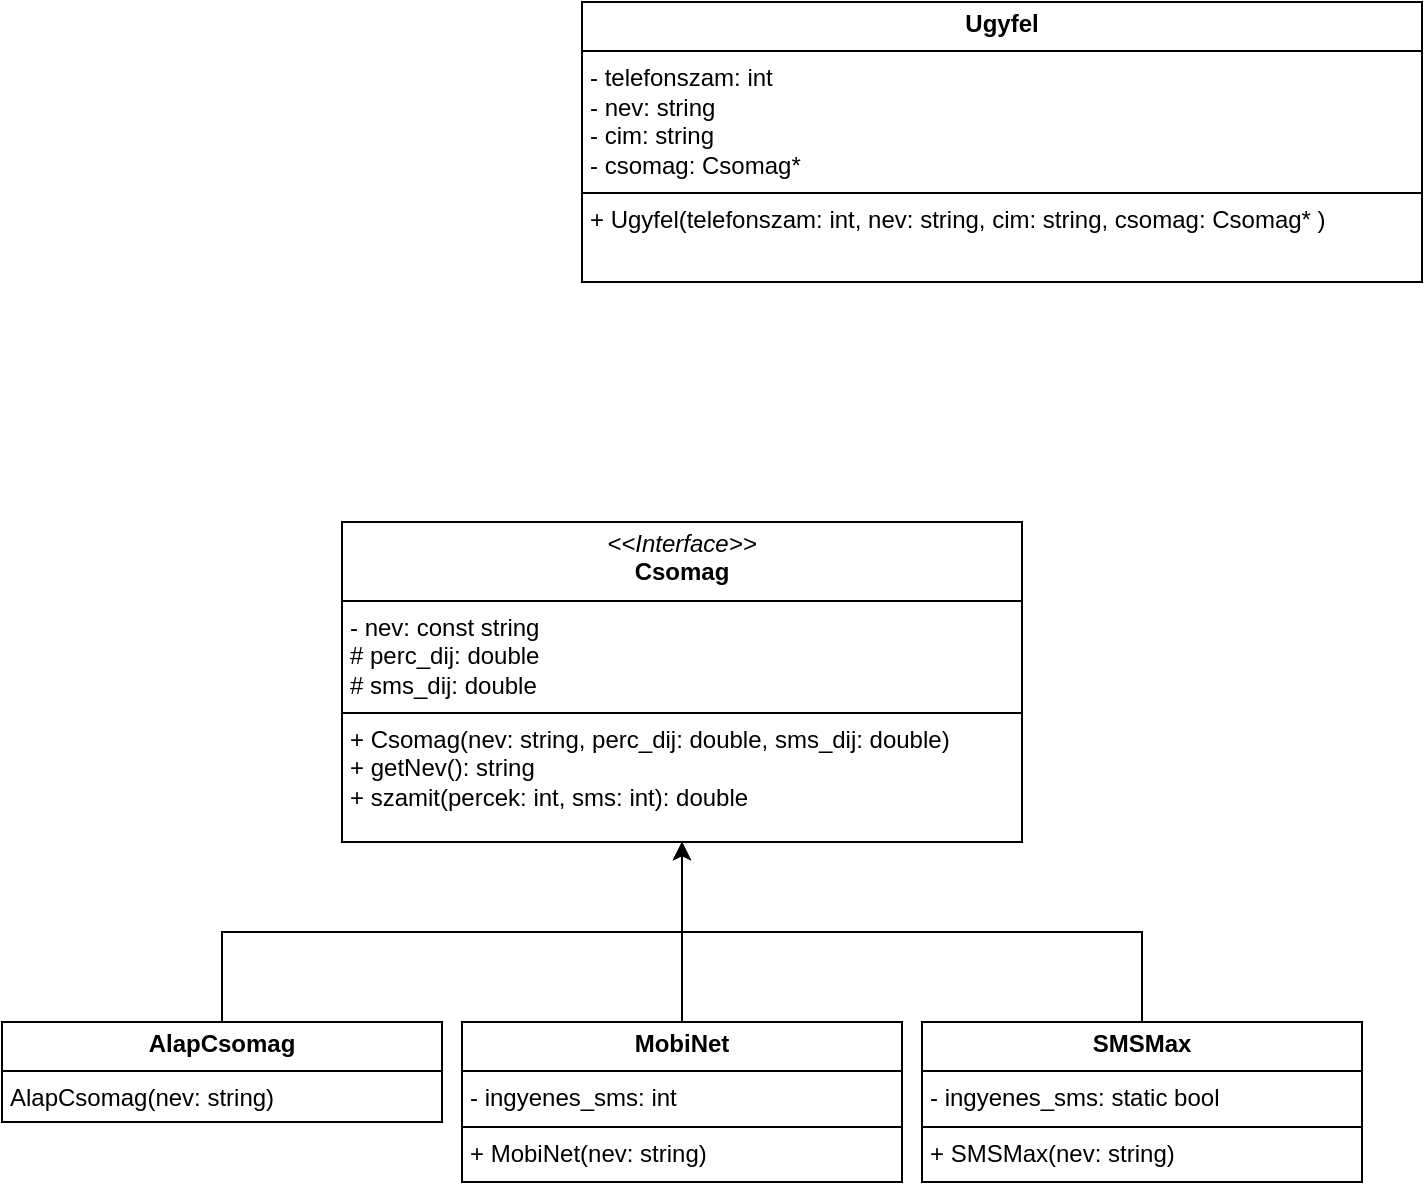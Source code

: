 <mxfile version="24.2.5" type="device">
  <diagram id="C5RBs43oDa-KdzZeNtuy" name="Page-1">
    <mxGraphModel dx="1434" dy="746" grid="1" gridSize="10" guides="1" tooltips="1" connect="1" arrows="1" fold="1" page="1" pageScale="1" pageWidth="827" pageHeight="1169" math="0" shadow="0">
      <root>
        <mxCell id="WIyWlLk6GJQsqaUBKTNV-0" />
        <mxCell id="WIyWlLk6GJQsqaUBKTNV-1" parent="WIyWlLk6GJQsqaUBKTNV-0" />
        <mxCell id="6Qx4mwfFWdrgLUfPhWCq-30" style="edgeStyle=orthogonalEdgeStyle;rounded=0;orthogonalLoop=1;jettySize=auto;html=1;exitX=0.5;exitY=0;exitDx=0;exitDy=0;" edge="1" parent="WIyWlLk6GJQsqaUBKTNV-1" source="6Qx4mwfFWdrgLUfPhWCq-0" target="6Qx4mwfFWdrgLUfPhWCq-5">
          <mxGeometry relative="1" as="geometry" />
        </mxCell>
        <mxCell id="6Qx4mwfFWdrgLUfPhWCq-0" value="&lt;p style=&quot;margin:0px;margin-top:4px;text-align:center;&quot;&gt;&lt;b&gt;AlapCsomag&lt;/b&gt;&lt;/p&gt;&lt;hr size=&quot;1&quot; style=&quot;border-style:solid;&quot;&gt;&lt;p style=&quot;margin:0px;margin-left:4px;&quot;&gt;&lt;/p&gt;&lt;p style=&quot;margin:0px;margin-left:4px;&quot;&gt;AlapCsomag(nev: string)&lt;/p&gt;" style="verticalAlign=top;align=left;overflow=fill;html=1;whiteSpace=wrap;" vertex="1" parent="WIyWlLk6GJQsqaUBKTNV-1">
          <mxGeometry x="60" y="660" width="220" height="50" as="geometry" />
        </mxCell>
        <mxCell id="6Qx4mwfFWdrgLUfPhWCq-5" value="&lt;p style=&quot;margin:0px;margin-top:4px;text-align:center;&quot;&gt;&lt;i&gt;&amp;lt;&amp;lt;Interface&amp;gt;&amp;gt;&lt;/i&gt;&lt;br&gt;&lt;b&gt;Csomag&lt;/b&gt;&lt;/p&gt;&lt;hr size=&quot;1&quot; style=&quot;border-style:solid;&quot;&gt;&lt;p style=&quot;margin: 0px 0px 0px 4px;&quot;&gt;- nev: const string&lt;/p&gt;&lt;p style=&quot;margin: 0px 0px 0px 4px;&quot;&gt;# perc_dij: double&lt;/p&gt;&lt;p style=&quot;margin: 0px 0px 0px 4px;&quot;&gt;# sms_dij: double&lt;/p&gt;&lt;hr size=&quot;1&quot; style=&quot;border-style:solid;&quot;&gt;&lt;p style=&quot;margin:0px;margin-left:4px;&quot;&gt;+ Csomag(nev: string, perc_dij: double, sms_dij: double)&lt;/p&gt;&lt;p style=&quot;margin:0px;margin-left:4px;&quot;&gt;+ getNev(): string&lt;br&gt;+&amp;nbsp;&lt;span style=&quot;background-color: initial;&quot;&gt;szamit(percek: int, sms: int): double&lt;/span&gt;&lt;/p&gt;" style="verticalAlign=top;align=left;overflow=fill;html=1;whiteSpace=wrap;" vertex="1" parent="WIyWlLk6GJQsqaUBKTNV-1">
          <mxGeometry x="230" y="410" width="340" height="160" as="geometry" />
        </mxCell>
        <mxCell id="6Qx4mwfFWdrgLUfPhWCq-31" style="edgeStyle=orthogonalEdgeStyle;rounded=0;orthogonalLoop=1;jettySize=auto;html=1;exitX=0.5;exitY=0;exitDx=0;exitDy=0;" edge="1" parent="WIyWlLk6GJQsqaUBKTNV-1" source="6Qx4mwfFWdrgLUfPhWCq-10" target="6Qx4mwfFWdrgLUfPhWCq-5">
          <mxGeometry relative="1" as="geometry" />
        </mxCell>
        <mxCell id="6Qx4mwfFWdrgLUfPhWCq-10" value="&lt;p style=&quot;margin:0px;margin-top:4px;text-align:center;&quot;&gt;&lt;b&gt;MobiNet&lt;/b&gt;&lt;/p&gt;&lt;hr size=&quot;1&quot; style=&quot;border-style:solid;&quot;&gt;&lt;p style=&quot;margin:0px;margin-left:4px;&quot;&gt;- ingyenes_sms: int&lt;/p&gt;&lt;hr size=&quot;1&quot; style=&quot;border-style:solid;&quot;&gt;&lt;p style=&quot;margin:0px;margin-left:4px;&quot;&gt;&lt;span style=&quot;background-color: initial;&quot;&gt;+ MobiNet(nev: string)&lt;/span&gt;&lt;br&gt;&lt;/p&gt;" style="verticalAlign=top;align=left;overflow=fill;html=1;whiteSpace=wrap;" vertex="1" parent="WIyWlLk6GJQsqaUBKTNV-1">
          <mxGeometry x="290" y="660" width="220" height="80" as="geometry" />
        </mxCell>
        <mxCell id="6Qx4mwfFWdrgLUfPhWCq-29" style="edgeStyle=orthogonalEdgeStyle;rounded=0;orthogonalLoop=1;jettySize=auto;html=1;exitX=0.5;exitY=0;exitDx=0;exitDy=0;" edge="1" parent="WIyWlLk6GJQsqaUBKTNV-1" source="6Qx4mwfFWdrgLUfPhWCq-11" target="6Qx4mwfFWdrgLUfPhWCq-5">
          <mxGeometry relative="1" as="geometry" />
        </mxCell>
        <mxCell id="6Qx4mwfFWdrgLUfPhWCq-11" value="&lt;p style=&quot;margin:0px;margin-top:4px;text-align:center;&quot;&gt;&lt;b&gt;SMSMax&lt;/b&gt;&lt;br&gt;&lt;/p&gt;&lt;hr size=&quot;1&quot; style=&quot;border-style:solid;&quot;&gt;&lt;p style=&quot;margin:0px;margin-left:4px;&quot;&gt;- ingyenes_sms: static bool&lt;/p&gt;&lt;hr size=&quot;1&quot; style=&quot;border-style:solid;&quot;&gt;&lt;p style=&quot;margin:0px;margin-left:4px;&quot;&gt;&lt;span style=&quot;background-color: initial;&quot;&gt;+ SMSMax(nev: string)&lt;/span&gt;&lt;br&gt;&lt;/p&gt;" style="verticalAlign=top;align=left;overflow=fill;html=1;whiteSpace=wrap;" vertex="1" parent="WIyWlLk6GJQsqaUBKTNV-1">
          <mxGeometry x="520" y="660" width="220" height="80" as="geometry" />
        </mxCell>
        <mxCell id="6Qx4mwfFWdrgLUfPhWCq-32" value="&lt;p style=&quot;margin:0px;margin-top:4px;text-align:center;&quot;&gt;&lt;b&gt;Ugyfel&lt;/b&gt;&lt;/p&gt;&lt;hr size=&quot;1&quot; style=&quot;border-style:solid;&quot;&gt;&lt;p style=&quot;margin:0px;margin-left:4px;&quot;&gt;- telefonszam: int&lt;/p&gt;&lt;p style=&quot;margin:0px;margin-left:4px;&quot;&gt;- nev: string&lt;/p&gt;&lt;p style=&quot;margin:0px;margin-left:4px;&quot;&gt;- cim: string&lt;/p&gt;&lt;p style=&quot;margin:0px;margin-left:4px;&quot;&gt;- csomag: Csomag*&lt;/p&gt;&lt;hr size=&quot;1&quot; style=&quot;border-style:solid;&quot;&gt;&lt;p style=&quot;margin:0px;margin-left:4px;&quot;&gt;+ Ugyfel(telefonszam: int, nev: string, cim: string, csomag: Csomag* )&lt;/p&gt;" style="verticalAlign=top;align=left;overflow=fill;html=1;whiteSpace=wrap;" vertex="1" parent="WIyWlLk6GJQsqaUBKTNV-1">
          <mxGeometry x="350" y="150" width="420" height="140" as="geometry" />
        </mxCell>
      </root>
    </mxGraphModel>
  </diagram>
</mxfile>
